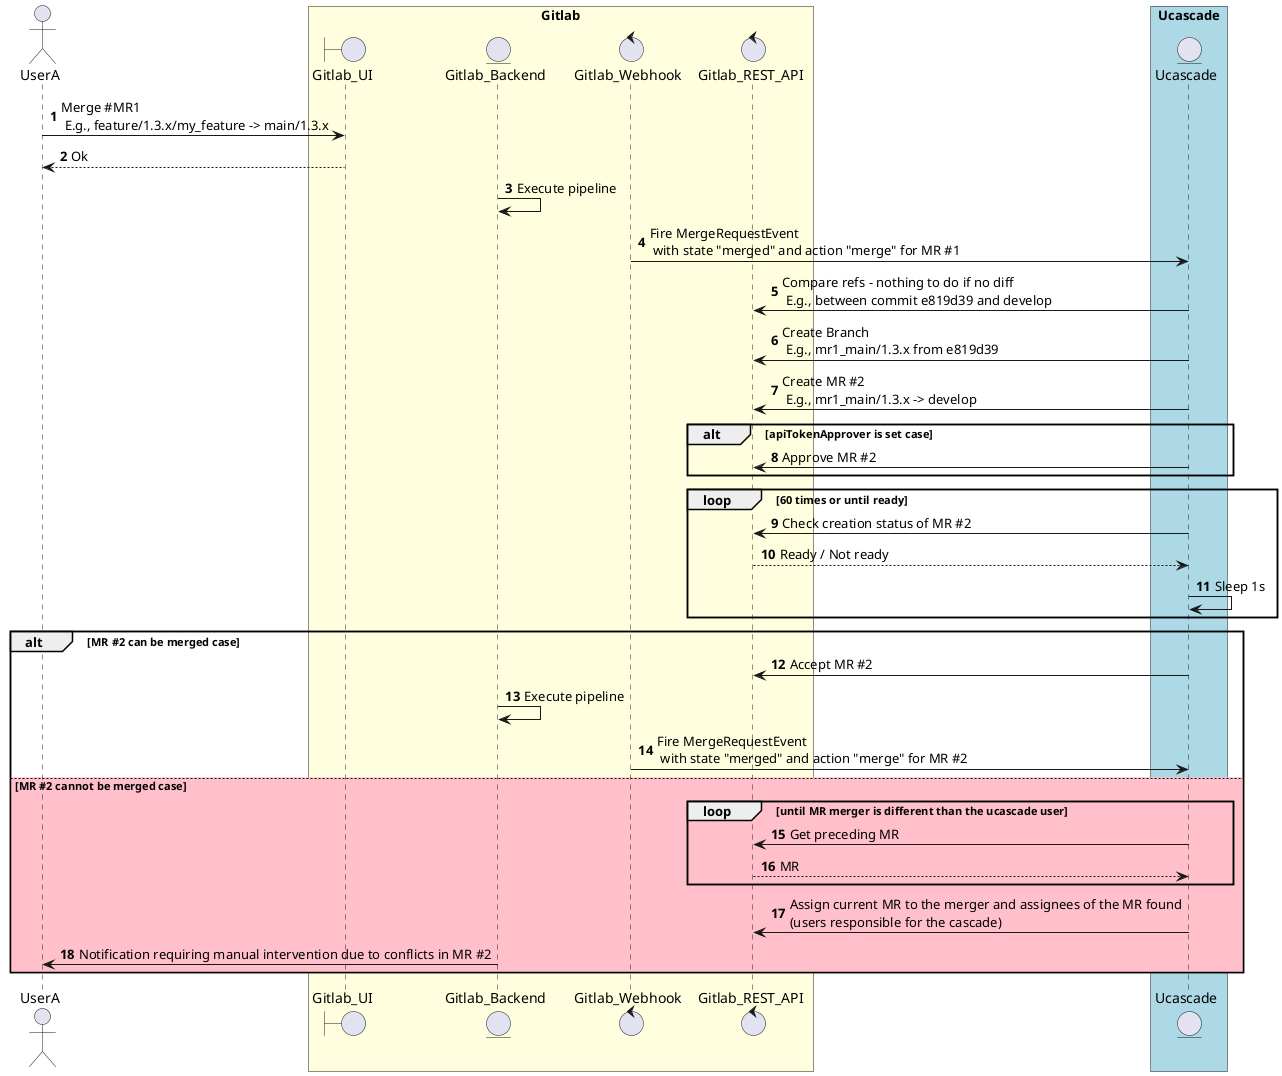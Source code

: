 @startuml high-level-workflow
'normal case'
autonumber

actor       UserA          as user
box "Gitlab" #LightYellow
boundary    Gitlab_UI       as ui
entity      Gitlab_Backend  as gitlab
control     Gitlab_Webhook  as webhook
control     Gitlab_REST_API as restAPI
end box
box "Ucascade" #LightBlue
entity      Ucascade        as ucascade
end box

user->ui: Merge #MR1 \n E.g., feature/1.3.x/my_feature -> main/1.3.x
user<--ui: Ok
gitlab->gitlab: Execute pipeline
webhook->ucascade: Fire MergeRequestEvent\n with state "merged" and action "merge" for MR #1
ucascade->restAPI: Compare refs - nothing to do if no diff\n E.g., between commit e819d39 and develop
ucascade->restAPI: Create Branch\n E.g., mr1_main/1.3.x from e819d39
ucascade->restAPI: Create MR #2\n E.g., mr1_main/1.3.x -> develop
alt apiTokenApprover is set case
    ucascade->restAPI: Approve MR #2
end
loop 60 times or until ready
    ucascade->restAPI: Check creation status of MR #2
    ucascade<--restAPI: Ready / Not ready
    ucascade->ucascade: Sleep 1s
end
alt MR #2 can be merged case
    ucascade->restAPI: Accept MR #2
    gitlab->gitlab: Execute pipeline
    webhook->ucascade: Fire MergeRequestEvent\n with state "merged" and action "merge" for MR #2
else #Pink MR #2 cannot be merged case
    loop until MR merger is different than the ucascade user
        ucascade->restAPI: Get preceding MR
        restAPI-->ucascade: MR
    end
    ucascade->restAPI: Assign current MR to the merger and assignees of the MR found\n(users responsible for the cascade)
    user<-gitlab: Notification requiring manual intervention due to conflicts in MR #2
end
@enduml